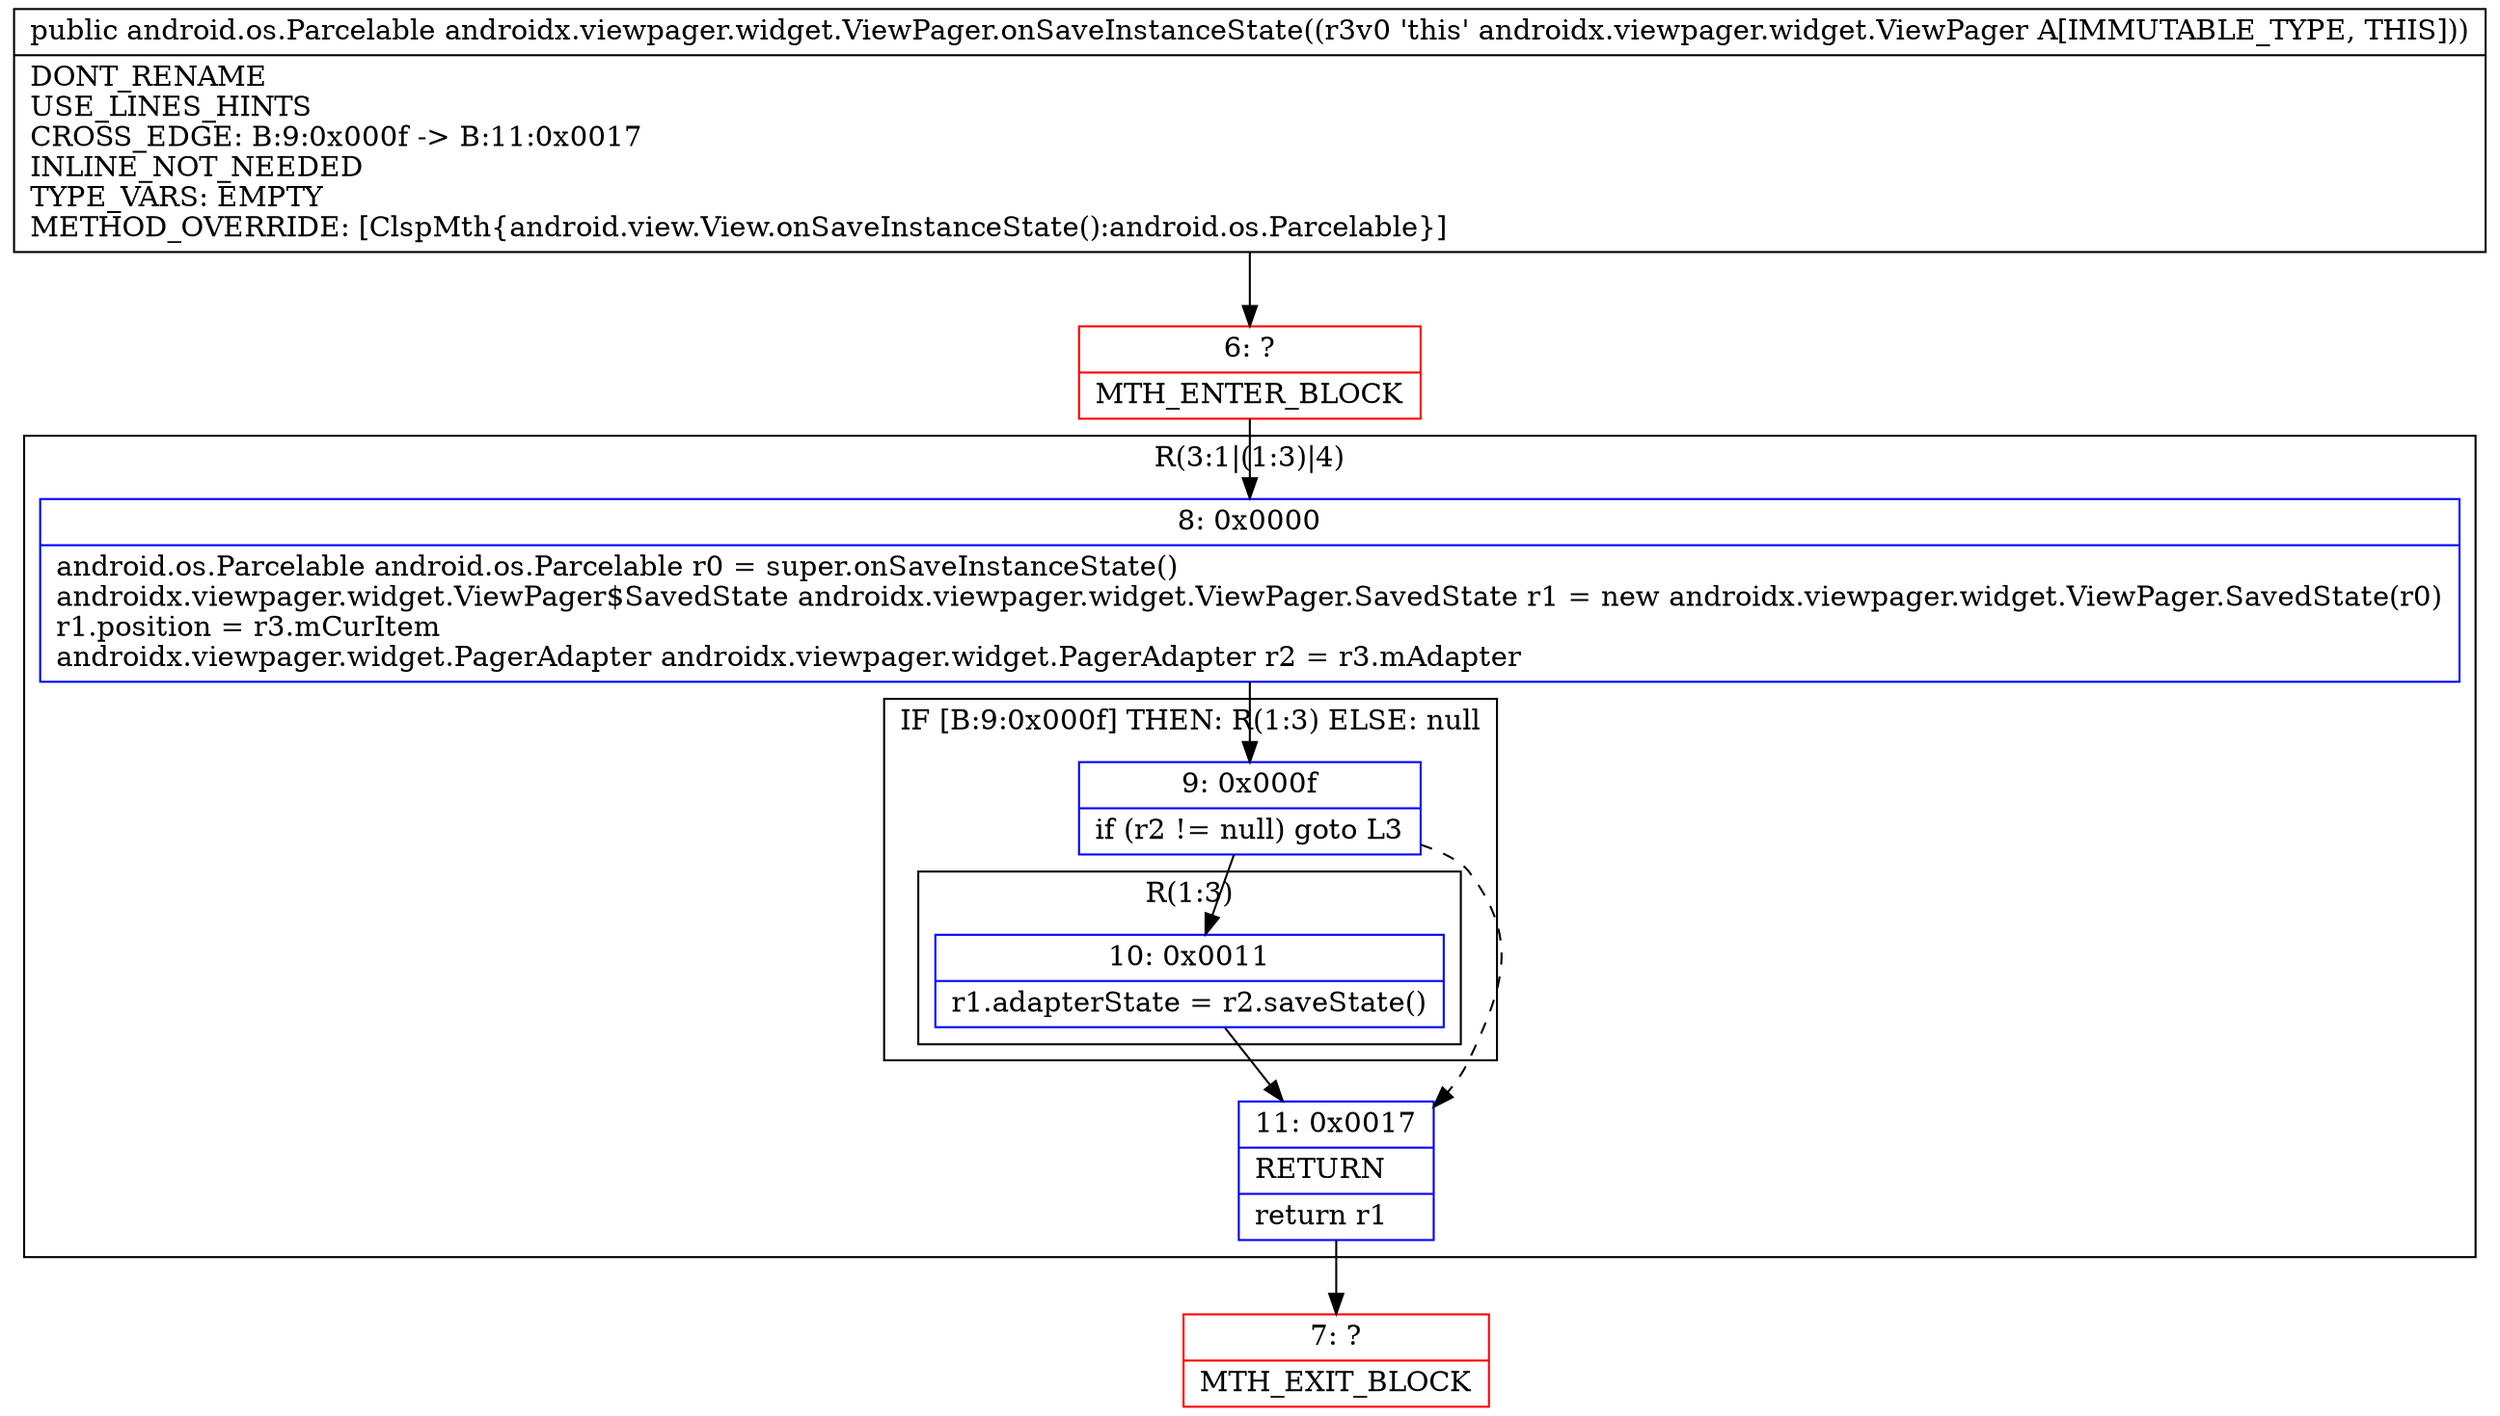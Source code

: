 digraph "CFG forandroidx.viewpager.widget.ViewPager.onSaveInstanceState()Landroid\/os\/Parcelable;" {
subgraph cluster_Region_467759683 {
label = "R(3:1|(1:3)|4)";
node [shape=record,color=blue];
Node_8 [shape=record,label="{8\:\ 0x0000|android.os.Parcelable android.os.Parcelable r0 = super.onSaveInstanceState()\landroidx.viewpager.widget.ViewPager$SavedState androidx.viewpager.widget.ViewPager.SavedState r1 = new androidx.viewpager.widget.ViewPager.SavedState(r0)\lr1.position = r3.mCurItem\landroidx.viewpager.widget.PagerAdapter androidx.viewpager.widget.PagerAdapter r2 = r3.mAdapter\l}"];
subgraph cluster_IfRegion_2088580704 {
label = "IF [B:9:0x000f] THEN: R(1:3) ELSE: null";
node [shape=record,color=blue];
Node_9 [shape=record,label="{9\:\ 0x000f|if (r2 != null) goto L3\l}"];
subgraph cluster_Region_941669201 {
label = "R(1:3)";
node [shape=record,color=blue];
Node_10 [shape=record,label="{10\:\ 0x0011|r1.adapterState = r2.saveState()\l}"];
}
}
Node_11 [shape=record,label="{11\:\ 0x0017|RETURN\l|return r1\l}"];
}
Node_6 [shape=record,color=red,label="{6\:\ ?|MTH_ENTER_BLOCK\l}"];
Node_7 [shape=record,color=red,label="{7\:\ ?|MTH_EXIT_BLOCK\l}"];
MethodNode[shape=record,label="{public android.os.Parcelable androidx.viewpager.widget.ViewPager.onSaveInstanceState((r3v0 'this' androidx.viewpager.widget.ViewPager A[IMMUTABLE_TYPE, THIS]))  | DONT_RENAME\lUSE_LINES_HINTS\lCROSS_EDGE: B:9:0x000f \-\> B:11:0x0017\lINLINE_NOT_NEEDED\lTYPE_VARS: EMPTY\lMETHOD_OVERRIDE: [ClspMth\{android.view.View.onSaveInstanceState():android.os.Parcelable\}]\l}"];
MethodNode -> Node_6;Node_8 -> Node_9;
Node_9 -> Node_10;
Node_9 -> Node_11[style=dashed];
Node_10 -> Node_11;
Node_11 -> Node_7;
Node_6 -> Node_8;
}

